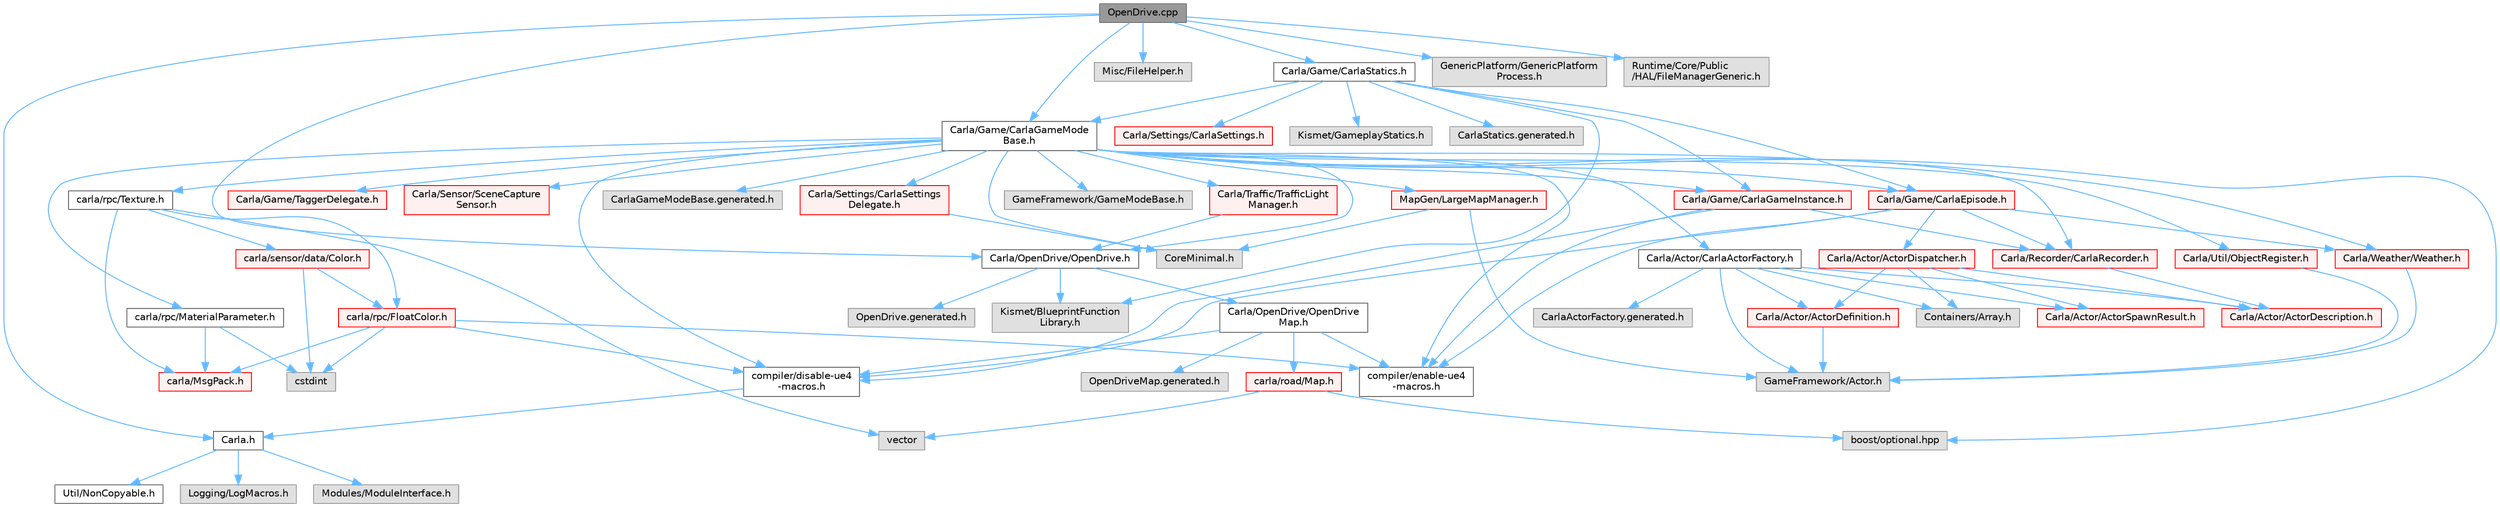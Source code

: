 digraph "OpenDrive.cpp"
{
 // INTERACTIVE_SVG=YES
 // LATEX_PDF_SIZE
  bgcolor="transparent";
  edge [fontname=Helvetica,fontsize=10,labelfontname=Helvetica,labelfontsize=10];
  node [fontname=Helvetica,fontsize=10,shape=box,height=0.2,width=0.4];
  Node1 [id="Node000001",label="OpenDrive.cpp",height=0.2,width=0.4,color="gray40", fillcolor="grey60", style="filled", fontcolor="black",tooltip=" "];
  Node1 -> Node2 [id="edge1_Node000001_Node000002",color="steelblue1",style="solid",tooltip=" "];
  Node2 [id="Node000002",label="Carla.h",height=0.2,width=0.4,color="grey40", fillcolor="white", style="filled",URL="$d7/d7d/Carla_8h.html",tooltip=" "];
  Node2 -> Node3 [id="edge2_Node000002_Node000003",color="steelblue1",style="solid",tooltip=" "];
  Node3 [id="Node000003",label="Util/NonCopyable.h",height=0.2,width=0.4,color="grey40", fillcolor="white", style="filled",URL="$d4/d57/Unreal_2CarlaUE4_2Plugins_2Carla_2Source_2Carla_2Util_2NonCopyable_8h.html",tooltip=" "];
  Node2 -> Node4 [id="edge3_Node000002_Node000004",color="steelblue1",style="solid",tooltip=" "];
  Node4 [id="Node000004",label="Logging/LogMacros.h",height=0.2,width=0.4,color="grey60", fillcolor="#E0E0E0", style="filled",tooltip=" "];
  Node2 -> Node5 [id="edge4_Node000002_Node000005",color="steelblue1",style="solid",tooltip=" "];
  Node5 [id="Node000005",label="Modules/ModuleInterface.h",height=0.2,width=0.4,color="grey60", fillcolor="#E0E0E0", style="filled",tooltip=" "];
  Node1 -> Node6 [id="edge5_Node000001_Node000006",color="steelblue1",style="solid",tooltip=" "];
  Node6 [id="Node000006",label="Carla/OpenDrive/OpenDrive.h",height=0.2,width=0.4,color="grey40", fillcolor="white", style="filled",URL="$d1/d9b/Unreal_2CarlaUE4_2Plugins_2Carla_2Source_2Carla_2OpenDrive_2OpenDrive_8h.html",tooltip=" "];
  Node6 -> Node7 [id="edge6_Node000006_Node000007",color="steelblue1",style="solid",tooltip=" "];
  Node7 [id="Node000007",label="Carla/OpenDrive/OpenDrive\lMap.h",height=0.2,width=0.4,color="grey40", fillcolor="white", style="filled",URL="$d6/d95/OpenDriveMap_8h.html",tooltip=" "];
  Node7 -> Node8 [id="edge7_Node000007_Node000008",color="steelblue1",style="solid",tooltip=" "];
  Node8 [id="Node000008",label="compiler/disable-ue4\l-macros.h",height=0.2,width=0.4,color="grey40", fillcolor="white", style="filled",URL="$d2/d02/disable-ue4-macros_8h.html",tooltip=" "];
  Node8 -> Node2 [id="edge8_Node000008_Node000002",color="steelblue1",style="solid",tooltip=" "];
  Node7 -> Node9 [id="edge9_Node000007_Node000009",color="steelblue1",style="solid",tooltip=" "];
  Node9 [id="Node000009",label="carla/road/Map.h",height=0.2,width=0.4,color="red", fillcolor="#FFF0F0", style="filled",URL="$df/d64/road_2Map_8h.html",tooltip=" "];
  Node9 -> Node91 [id="edge10_Node000009_Node000091",color="steelblue1",style="solid",tooltip=" "];
  Node91 [id="Node000091",label="boost/optional.hpp",height=0.2,width=0.4,color="grey60", fillcolor="#E0E0E0", style="filled",tooltip=" "];
  Node9 -> Node11 [id="edge11_Node000009_Node000011",color="steelblue1",style="solid",tooltip=" "];
  Node11 [id="Node000011",label="vector",height=0.2,width=0.4,color="grey60", fillcolor="#E0E0E0", style="filled",tooltip=" "];
  Node7 -> Node30 [id="edge12_Node000007_Node000030",color="steelblue1",style="solid",tooltip=" "];
  Node30 [id="Node000030",label="compiler/enable-ue4\l-macros.h",height=0.2,width=0.4,color="grey40", fillcolor="white", style="filled",URL="$d9/da2/enable-ue4-macros_8h.html",tooltip=" "];
  Node7 -> Node92 [id="edge13_Node000007_Node000092",color="steelblue1",style="solid",tooltip=" "];
  Node92 [id="Node000092",label="OpenDriveMap.generated.h",height=0.2,width=0.4,color="grey60", fillcolor="#E0E0E0", style="filled",tooltip=" "];
  Node6 -> Node93 [id="edge14_Node000006_Node000093",color="steelblue1",style="solid",tooltip=" "];
  Node93 [id="Node000093",label="Kismet/BlueprintFunction\lLibrary.h",height=0.2,width=0.4,color="grey60", fillcolor="#E0E0E0", style="filled",tooltip=" "];
  Node6 -> Node94 [id="edge15_Node000006_Node000094",color="steelblue1",style="solid",tooltip=" "];
  Node94 [id="Node000094",label="OpenDrive.generated.h",height=0.2,width=0.4,color="grey60", fillcolor="#E0E0E0", style="filled",tooltip=" "];
  Node1 -> Node95 [id="edge16_Node000001_Node000095",color="steelblue1",style="solid",tooltip=" "];
  Node95 [id="Node000095",label="Carla/Game/CarlaGameMode\lBase.h",height=0.2,width=0.4,color="grey40", fillcolor="white", style="filled",URL="$d3/d49/CarlaGameModeBase_8h.html",tooltip=" "];
  Node95 -> Node96 [id="edge17_Node000095_Node000096",color="steelblue1",style="solid",tooltip=" "];
  Node96 [id="Node000096",label="CoreMinimal.h",height=0.2,width=0.4,color="grey60", fillcolor="#E0E0E0", style="filled",tooltip=" "];
  Node95 -> Node97 [id="edge18_Node000095_Node000097",color="steelblue1",style="solid",tooltip=" "];
  Node97 [id="Node000097",label="GameFramework/GameModeBase.h",height=0.2,width=0.4,color="grey60", fillcolor="#E0E0E0", style="filled",tooltip=" "];
  Node95 -> Node8 [id="edge19_Node000095_Node000008",color="steelblue1",style="solid",tooltip=" "];
  Node95 -> Node91 [id="edge20_Node000095_Node000091",color="steelblue1",style="solid",tooltip=" "];
  Node95 -> Node98 [id="edge21_Node000095_Node000098",color="steelblue1",style="solid",tooltip=" "];
  Node98 [id="Node000098",label="carla/rpc/Texture.h",height=0.2,width=0.4,color="grey40", fillcolor="white", style="filled",URL="$d9/dbf/Texture_8h.html",tooltip=" "];
  Node98 -> Node13 [id="edge22_Node000098_Node000013",color="steelblue1",style="solid",tooltip=" "];
  Node13 [id="Node000013",label="carla/MsgPack.h",height=0.2,width=0.4,color="red", fillcolor="#FFF0F0", style="filled",URL="$d9/d6f/MsgPack_8h.html",tooltip=" "];
  Node98 -> Node99 [id="edge23_Node000098_Node000099",color="steelblue1",style="solid",tooltip=" "];
  Node99 [id="Node000099",label="carla/rpc/FloatColor.h",height=0.2,width=0.4,color="red", fillcolor="#FFF0F0", style="filled",URL="$d1/d09/FloatColor_8h.html",tooltip=" "];
  Node99 -> Node13 [id="edge24_Node000099_Node000013",color="steelblue1",style="solid",tooltip=" "];
  Node99 -> Node23 [id="edge25_Node000099_Node000023",color="steelblue1",style="solid",tooltip=" "];
  Node23 [id="Node000023",label="cstdint",height=0.2,width=0.4,color="grey60", fillcolor="#E0E0E0", style="filled",tooltip=" "];
  Node99 -> Node30 [id="edge26_Node000099_Node000030",color="steelblue1",style="solid",tooltip=" "];
  Node99 -> Node8 [id="edge27_Node000099_Node000008",color="steelblue1",style="solid",tooltip=" "];
  Node98 -> Node101 [id="edge28_Node000098_Node000101",color="steelblue1",style="solid",tooltip=" "];
  Node101 [id="Node000101",label="carla/sensor/data/Color.h",height=0.2,width=0.4,color="red", fillcolor="#FFF0F0", style="filled",URL="$db/d51/sensor_2data_2Color_8h.html",tooltip=" "];
  Node101 -> Node99 [id="edge29_Node000101_Node000099",color="steelblue1",style="solid",tooltip=" "];
  Node101 -> Node23 [id="edge30_Node000101_Node000023",color="steelblue1",style="solid",tooltip=" "];
  Node98 -> Node11 [id="edge31_Node000098_Node000011",color="steelblue1",style="solid",tooltip=" "];
  Node95 -> Node103 [id="edge32_Node000095_Node000103",color="steelblue1",style="solid",tooltip=" "];
  Node103 [id="Node000103",label="carla/rpc/MaterialParameter.h",height=0.2,width=0.4,color="grey40", fillcolor="white", style="filled",URL="$d7/d10/MaterialParameter_8h.html",tooltip=" "];
  Node103 -> Node13 [id="edge33_Node000103_Node000013",color="steelblue1",style="solid",tooltip=" "];
  Node103 -> Node23 [id="edge34_Node000103_Node000023",color="steelblue1",style="solid",tooltip=" "];
  Node95 -> Node30 [id="edge35_Node000095_Node000030",color="steelblue1",style="solid",tooltip=" "];
  Node95 -> Node104 [id="edge36_Node000095_Node000104",color="steelblue1",style="solid",tooltip=" "];
  Node104 [id="Node000104",label="Carla/Actor/CarlaActorFactory.h",height=0.2,width=0.4,color="grey40", fillcolor="white", style="filled",URL="$d4/d24/CarlaActorFactory_8h.html",tooltip=" "];
  Node104 -> Node105 [id="edge37_Node000104_Node000105",color="steelblue1",style="solid",tooltip=" "];
  Node105 [id="Node000105",label="Carla/Actor/ActorDefinition.h",height=0.2,width=0.4,color="red", fillcolor="#FFF0F0", style="filled",URL="$d0/d65/Unreal_2CarlaUE4_2Plugins_2Carla_2Source_2Carla_2Actor_2ActorDefinition_8h.html",tooltip=" "];
  Node105 -> Node109 [id="edge38_Node000105_Node000109",color="steelblue1",style="solid",tooltip=" "];
  Node109 [id="Node000109",label="GameFramework/Actor.h",height=0.2,width=0.4,color="grey60", fillcolor="#E0E0E0", style="filled",tooltip=" "];
  Node104 -> Node111 [id="edge39_Node000104_Node000111",color="steelblue1",style="solid",tooltip=" "];
  Node111 [id="Node000111",label="Carla/Actor/ActorDescription.h",height=0.2,width=0.4,color="red", fillcolor="#FFF0F0", style="filled",URL="$d4/de6/Unreal_2CarlaUE4_2Plugins_2Carla_2Source_2Carla_2Actor_2ActorDescription_8h.html",tooltip=" "];
  Node104 -> Node113 [id="edge40_Node000104_Node000113",color="steelblue1",style="solid",tooltip=" "];
  Node113 [id="Node000113",label="Carla/Actor/ActorSpawnResult.h",height=0.2,width=0.4,color="red", fillcolor="#FFF0F0", style="filled",URL="$df/d9f/ActorSpawnResult_8h.html",tooltip=" "];
  Node104 -> Node115 [id="edge41_Node000104_Node000115",color="steelblue1",style="solid",tooltip=" "];
  Node115 [id="Node000115",label="Containers/Array.h",height=0.2,width=0.4,color="grey60", fillcolor="#E0E0E0", style="filled",tooltip=" "];
  Node104 -> Node109 [id="edge42_Node000104_Node000109",color="steelblue1",style="solid",tooltip=" "];
  Node104 -> Node116 [id="edge43_Node000104_Node000116",color="steelblue1",style="solid",tooltip=" "];
  Node116 [id="Node000116",label="CarlaActorFactory.generated.h",height=0.2,width=0.4,color="grey60", fillcolor="#E0E0E0", style="filled",tooltip=" "];
  Node95 -> Node117 [id="edge44_Node000095_Node000117",color="steelblue1",style="solid",tooltip=" "];
  Node117 [id="Node000117",label="Carla/Game/CarlaEpisode.h",height=0.2,width=0.4,color="red", fillcolor="#FFF0F0", style="filled",URL="$de/db8/CarlaEpisode_8h.html",tooltip=" "];
  Node117 -> Node118 [id="edge45_Node000117_Node000118",color="steelblue1",style="solid",tooltip=" "];
  Node118 [id="Node000118",label="Carla/Actor/ActorDispatcher.h",height=0.2,width=0.4,color="red", fillcolor="#FFF0F0", style="filled",URL="$dc/ddc/ActorDispatcher_8h.html",tooltip=" "];
  Node118 -> Node105 [id="edge46_Node000118_Node000105",color="steelblue1",style="solid",tooltip=" "];
  Node118 -> Node111 [id="edge47_Node000118_Node000111",color="steelblue1",style="solid",tooltip=" "];
  Node118 -> Node113 [id="edge48_Node000118_Node000113",color="steelblue1",style="solid",tooltip=" "];
  Node118 -> Node115 [id="edge49_Node000118_Node000115",color="steelblue1",style="solid",tooltip=" "];
  Node117 -> Node258 [id="edge50_Node000117_Node000258",color="steelblue1",style="solid",tooltip=" "];
  Node258 [id="Node000258",label="Carla/Recorder/CarlaRecorder.h",height=0.2,width=0.4,color="red", fillcolor="#FFF0F0", style="filled",URL="$d9/d6a/CarlaRecorder_8h.html",tooltip=" "];
  Node258 -> Node111 [id="edge51_Node000258_Node000111",color="steelblue1",style="solid",tooltip=" "];
  Node117 -> Node310 [id="edge52_Node000117_Node000310",color="steelblue1",style="solid",tooltip=" "];
  Node310 [id="Node000310",label="Carla/Weather/Weather.h",height=0.2,width=0.4,color="red", fillcolor="#FFF0F0", style="filled",URL="$d5/d65/Weather_8h.html",tooltip=" "];
  Node310 -> Node109 [id="edge53_Node000310_Node000109",color="steelblue1",style="solid",tooltip=" "];
  Node117 -> Node8 [id="edge54_Node000117_Node000008",color="steelblue1",style="solid",tooltip=" "];
  Node117 -> Node30 [id="edge55_Node000117_Node000030",color="steelblue1",style="solid",tooltip=" "];
  Node95 -> Node336 [id="edge56_Node000095_Node000336",color="steelblue1",style="solid",tooltip=" "];
  Node336 [id="Node000336",label="Carla/Game/CarlaGameInstance.h",height=0.2,width=0.4,color="red", fillcolor="#FFF0F0", style="filled",URL="$d2/dba/CarlaGameInstance_8h.html",tooltip=" "];
  Node336 -> Node258 [id="edge57_Node000336_Node000258",color="steelblue1",style="solid",tooltip=" "];
  Node336 -> Node8 [id="edge58_Node000336_Node000008",color="steelblue1",style="solid",tooltip=" "];
  Node336 -> Node30 [id="edge59_Node000336_Node000030",color="steelblue1",style="solid",tooltip=" "];
  Node95 -> Node345 [id="edge60_Node000095_Node000345",color="steelblue1",style="solid",tooltip=" "];
  Node345 [id="Node000345",label="Carla/Game/TaggerDelegate.h",height=0.2,width=0.4,color="red", fillcolor="#FFF0F0", style="filled",URL="$d0/df9/TaggerDelegate_8h.html",tooltip=" "];
  Node95 -> Node6 [id="edge61_Node000095_Node000006",color="steelblue1",style="solid",tooltip=" "];
  Node95 -> Node258 [id="edge62_Node000095_Node000258",color="steelblue1",style="solid",tooltip=" "];
  Node95 -> Node348 [id="edge63_Node000095_Node000348",color="steelblue1",style="solid",tooltip=" "];
  Node348 [id="Node000348",label="Carla/Sensor/SceneCapture\lSensor.h",height=0.2,width=0.4,color="red", fillcolor="#FFF0F0", style="filled",URL="$d8/d95/SceneCaptureSensor_8h.html",tooltip=" "];
  Node95 -> Node365 [id="edge64_Node000095_Node000365",color="steelblue1",style="solid",tooltip=" "];
  Node365 [id="Node000365",label="Carla/Settings/CarlaSettings\lDelegate.h",height=0.2,width=0.4,color="red", fillcolor="#FFF0F0", style="filled",URL="$d2/dd3/CarlaSettingsDelegate_8h.html",tooltip=" "];
  Node365 -> Node96 [id="edge65_Node000365_Node000096",color="steelblue1",style="solid",tooltip=" "];
  Node95 -> Node371 [id="edge66_Node000095_Node000371",color="steelblue1",style="solid",tooltip=" "];
  Node371 [id="Node000371",label="Carla/Traffic/TrafficLight\lManager.h",height=0.2,width=0.4,color="red", fillcolor="#FFF0F0", style="filled",URL="$da/ddb/TrafficLightManager_8h.html",tooltip=" "];
  Node371 -> Node6 [id="edge67_Node000371_Node000006",color="steelblue1",style="solid",tooltip=" "];
  Node95 -> Node378 [id="edge68_Node000095_Node000378",color="steelblue1",style="solid",tooltip=" "];
  Node378 [id="Node000378",label="Carla/Util/ObjectRegister.h",height=0.2,width=0.4,color="red", fillcolor="#FFF0F0", style="filled",URL="$d4/d5b/ObjectRegister_8h.html",tooltip=" "];
  Node378 -> Node109 [id="edge69_Node000378_Node000109",color="steelblue1",style="solid",tooltip=" "];
  Node95 -> Node310 [id="edge70_Node000095_Node000310",color="steelblue1",style="solid",tooltip=" "];
  Node95 -> Node382 [id="edge71_Node000095_Node000382",color="steelblue1",style="solid",tooltip=" "];
  Node382 [id="Node000382",label="MapGen/LargeMapManager.h",height=0.2,width=0.4,color="red", fillcolor="#FFF0F0", style="filled",URL="$d3/d30/LargeMapManager_8h.html",tooltip=" "];
  Node382 -> Node96 [id="edge72_Node000382_Node000096",color="steelblue1",style="solid",tooltip=" "];
  Node382 -> Node109 [id="edge73_Node000382_Node000109",color="steelblue1",style="solid",tooltip=" "];
  Node95 -> Node385 [id="edge74_Node000095_Node000385",color="steelblue1",style="solid",tooltip=" "];
  Node385 [id="Node000385",label="CarlaGameModeBase.generated.h",height=0.2,width=0.4,color="grey60", fillcolor="#E0E0E0", style="filled",tooltip=" "];
  Node1 -> Node386 [id="edge75_Node000001_Node000386",color="steelblue1",style="solid",tooltip=" "];
  Node386 [id="Node000386",label="Misc/FileHelper.h",height=0.2,width=0.4,color="grey60", fillcolor="#E0E0E0", style="filled",tooltip=" "];
  Node1 -> Node387 [id="edge76_Node000001_Node000387",color="steelblue1",style="solid",tooltip=" "];
  Node387 [id="Node000387",label="Carla/Game/CarlaStatics.h",height=0.2,width=0.4,color="grey40", fillcolor="white", style="filled",URL="$d9/dc8/CarlaStatics_8h.html",tooltip=" "];
  Node387 -> Node117 [id="edge77_Node000387_Node000117",color="steelblue1",style="solid",tooltip=" "];
  Node387 -> Node336 [id="edge78_Node000387_Node000336",color="steelblue1",style="solid",tooltip=" "];
  Node387 -> Node95 [id="edge79_Node000387_Node000095",color="steelblue1",style="solid",tooltip=" "];
  Node387 -> Node388 [id="edge80_Node000387_Node000388",color="steelblue1",style="solid",tooltip=" "];
  Node388 [id="Node000388",label="Carla/Settings/CarlaSettings.h",height=0.2,width=0.4,color="red", fillcolor="#FFF0F0", style="filled",URL="$d3/d4e/CarlaSettings_8h.html",tooltip=" "];
  Node387 -> Node390 [id="edge81_Node000387_Node000390",color="steelblue1",style="solid",tooltip=" "];
  Node390 [id="Node000390",label="Kismet/GameplayStatics.h",height=0.2,width=0.4,color="grey60", fillcolor="#E0E0E0", style="filled",tooltip=" "];
  Node387 -> Node93 [id="edge82_Node000387_Node000093",color="steelblue1",style="solid",tooltip=" "];
  Node387 -> Node391 [id="edge83_Node000387_Node000391",color="steelblue1",style="solid",tooltip=" "];
  Node391 [id="Node000391",label="CarlaStatics.generated.h",height=0.2,width=0.4,color="grey60", fillcolor="#E0E0E0", style="filled",tooltip=" "];
  Node1 -> Node392 [id="edge84_Node000001_Node000392",color="steelblue1",style="solid",tooltip=" "];
  Node392 [id="Node000392",label="GenericPlatform/GenericPlatform\lProcess.h",height=0.2,width=0.4,color="grey60", fillcolor="#E0E0E0", style="filled",tooltip=" "];
  Node1 -> Node393 [id="edge85_Node000001_Node000393",color="steelblue1",style="solid",tooltip=" "];
  Node393 [id="Node000393",label="Runtime/Core/Public\l/HAL/FileManagerGeneric.h",height=0.2,width=0.4,color="grey60", fillcolor="#E0E0E0", style="filled",tooltip=" "];
}
